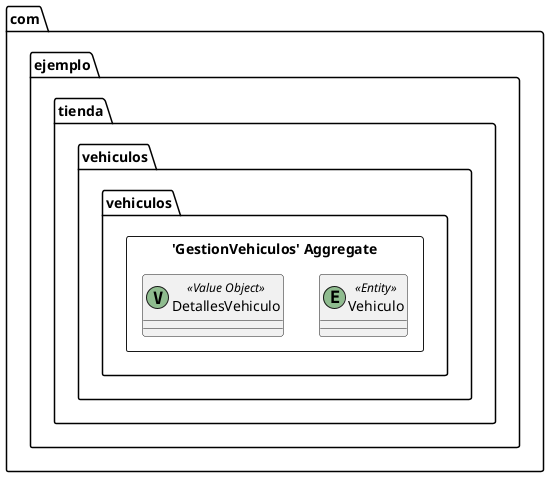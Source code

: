 @startuml

skinparam componentStyle uml2

package com.ejemplo.tienda.vehiculos.vehiculos {
	package "'GestionVehiculos' Aggregate" <<Rectangle>> {
		class Vehiculo <<(E,DarkSeaGreen) Entity>> {
		}
		class DetallesVehiculo <<(V,DarkSeaGreen) Value Object>> {
		}
	}
}


@enduml

